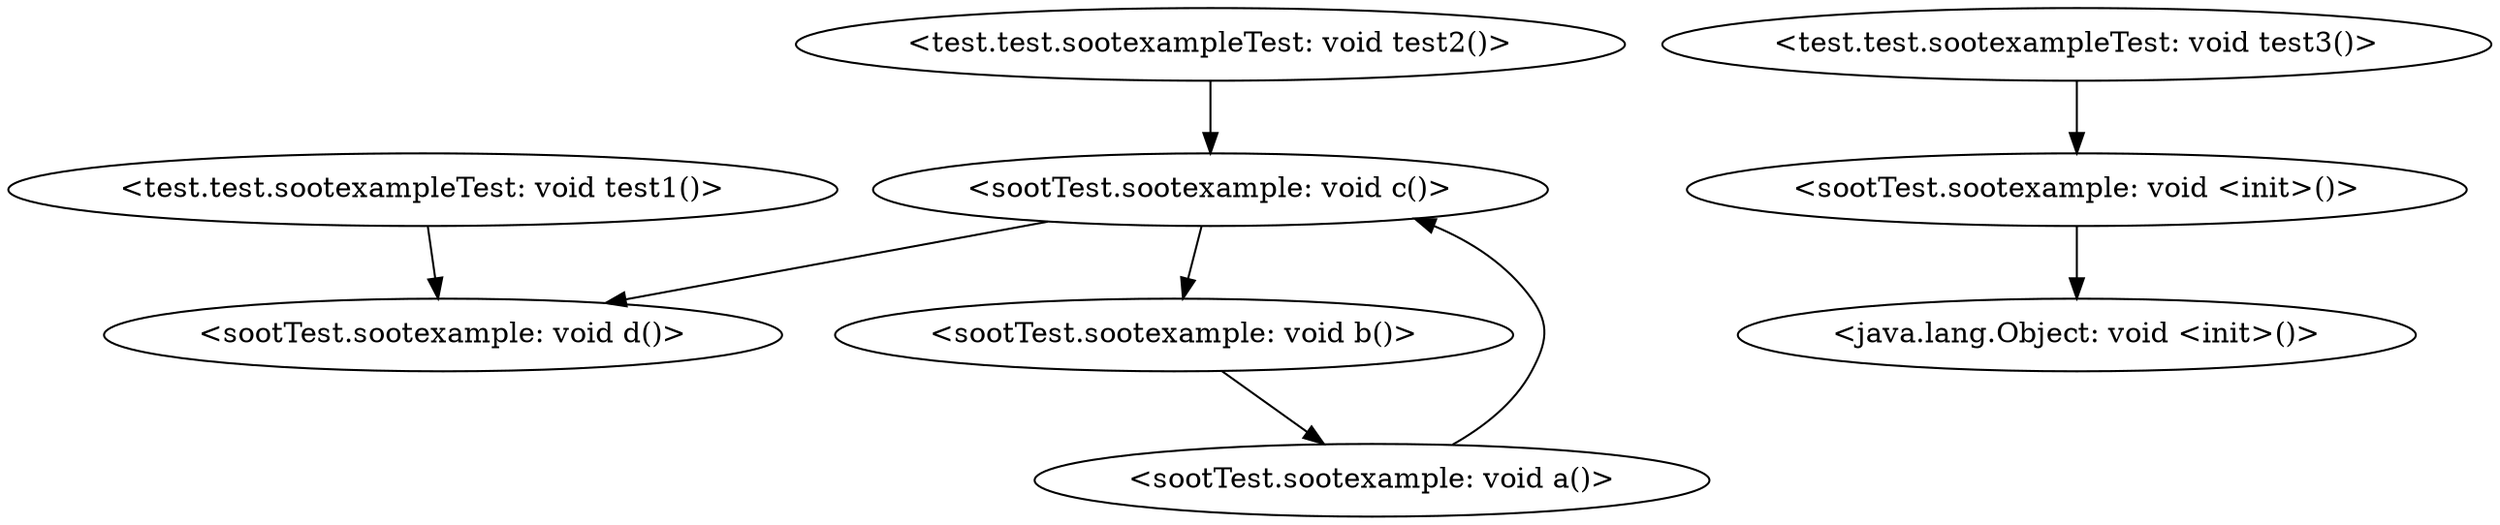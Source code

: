 digraph "call-graph" {
    "<test.test.sootexampleTest: void test1()>"
    "<sootTest.sootexample: void d()>"
    "<test.test.sootexampleTest: void test1()>"->"<sootTest.sootexample: void d()>";
    "<test.test.sootexampleTest: void test2()>"
    "<sootTest.sootexample: void c()>"
    "<test.test.sootexampleTest: void test2()>"->"<sootTest.sootexample: void c()>";
    "<test.test.sootexampleTest: void test3()>"
    "<sootTest.sootexample: void <init>()>"
    "<test.test.sootexampleTest: void test3()>"->"<sootTest.sootexample: void <init>()>";
    "<sootTest.sootexample: void b()>"
    "<sootTest.sootexample: void c()>"->"<sootTest.sootexample: void b()>";
    "<sootTest.sootexample: void c()>"->"<sootTest.sootexample: void d()>";
    "<java.lang.Object: void <init>()>"
    "<sootTest.sootexample: void <init>()>"->"<java.lang.Object: void <init>()>";
    "<sootTest.sootexample: void a()>"
    "<sootTest.sootexample: void b()>"->"<sootTest.sootexample: void a()>";
    "<sootTest.sootexample: void a()>"->"<sootTest.sootexample: void c()>";
}
